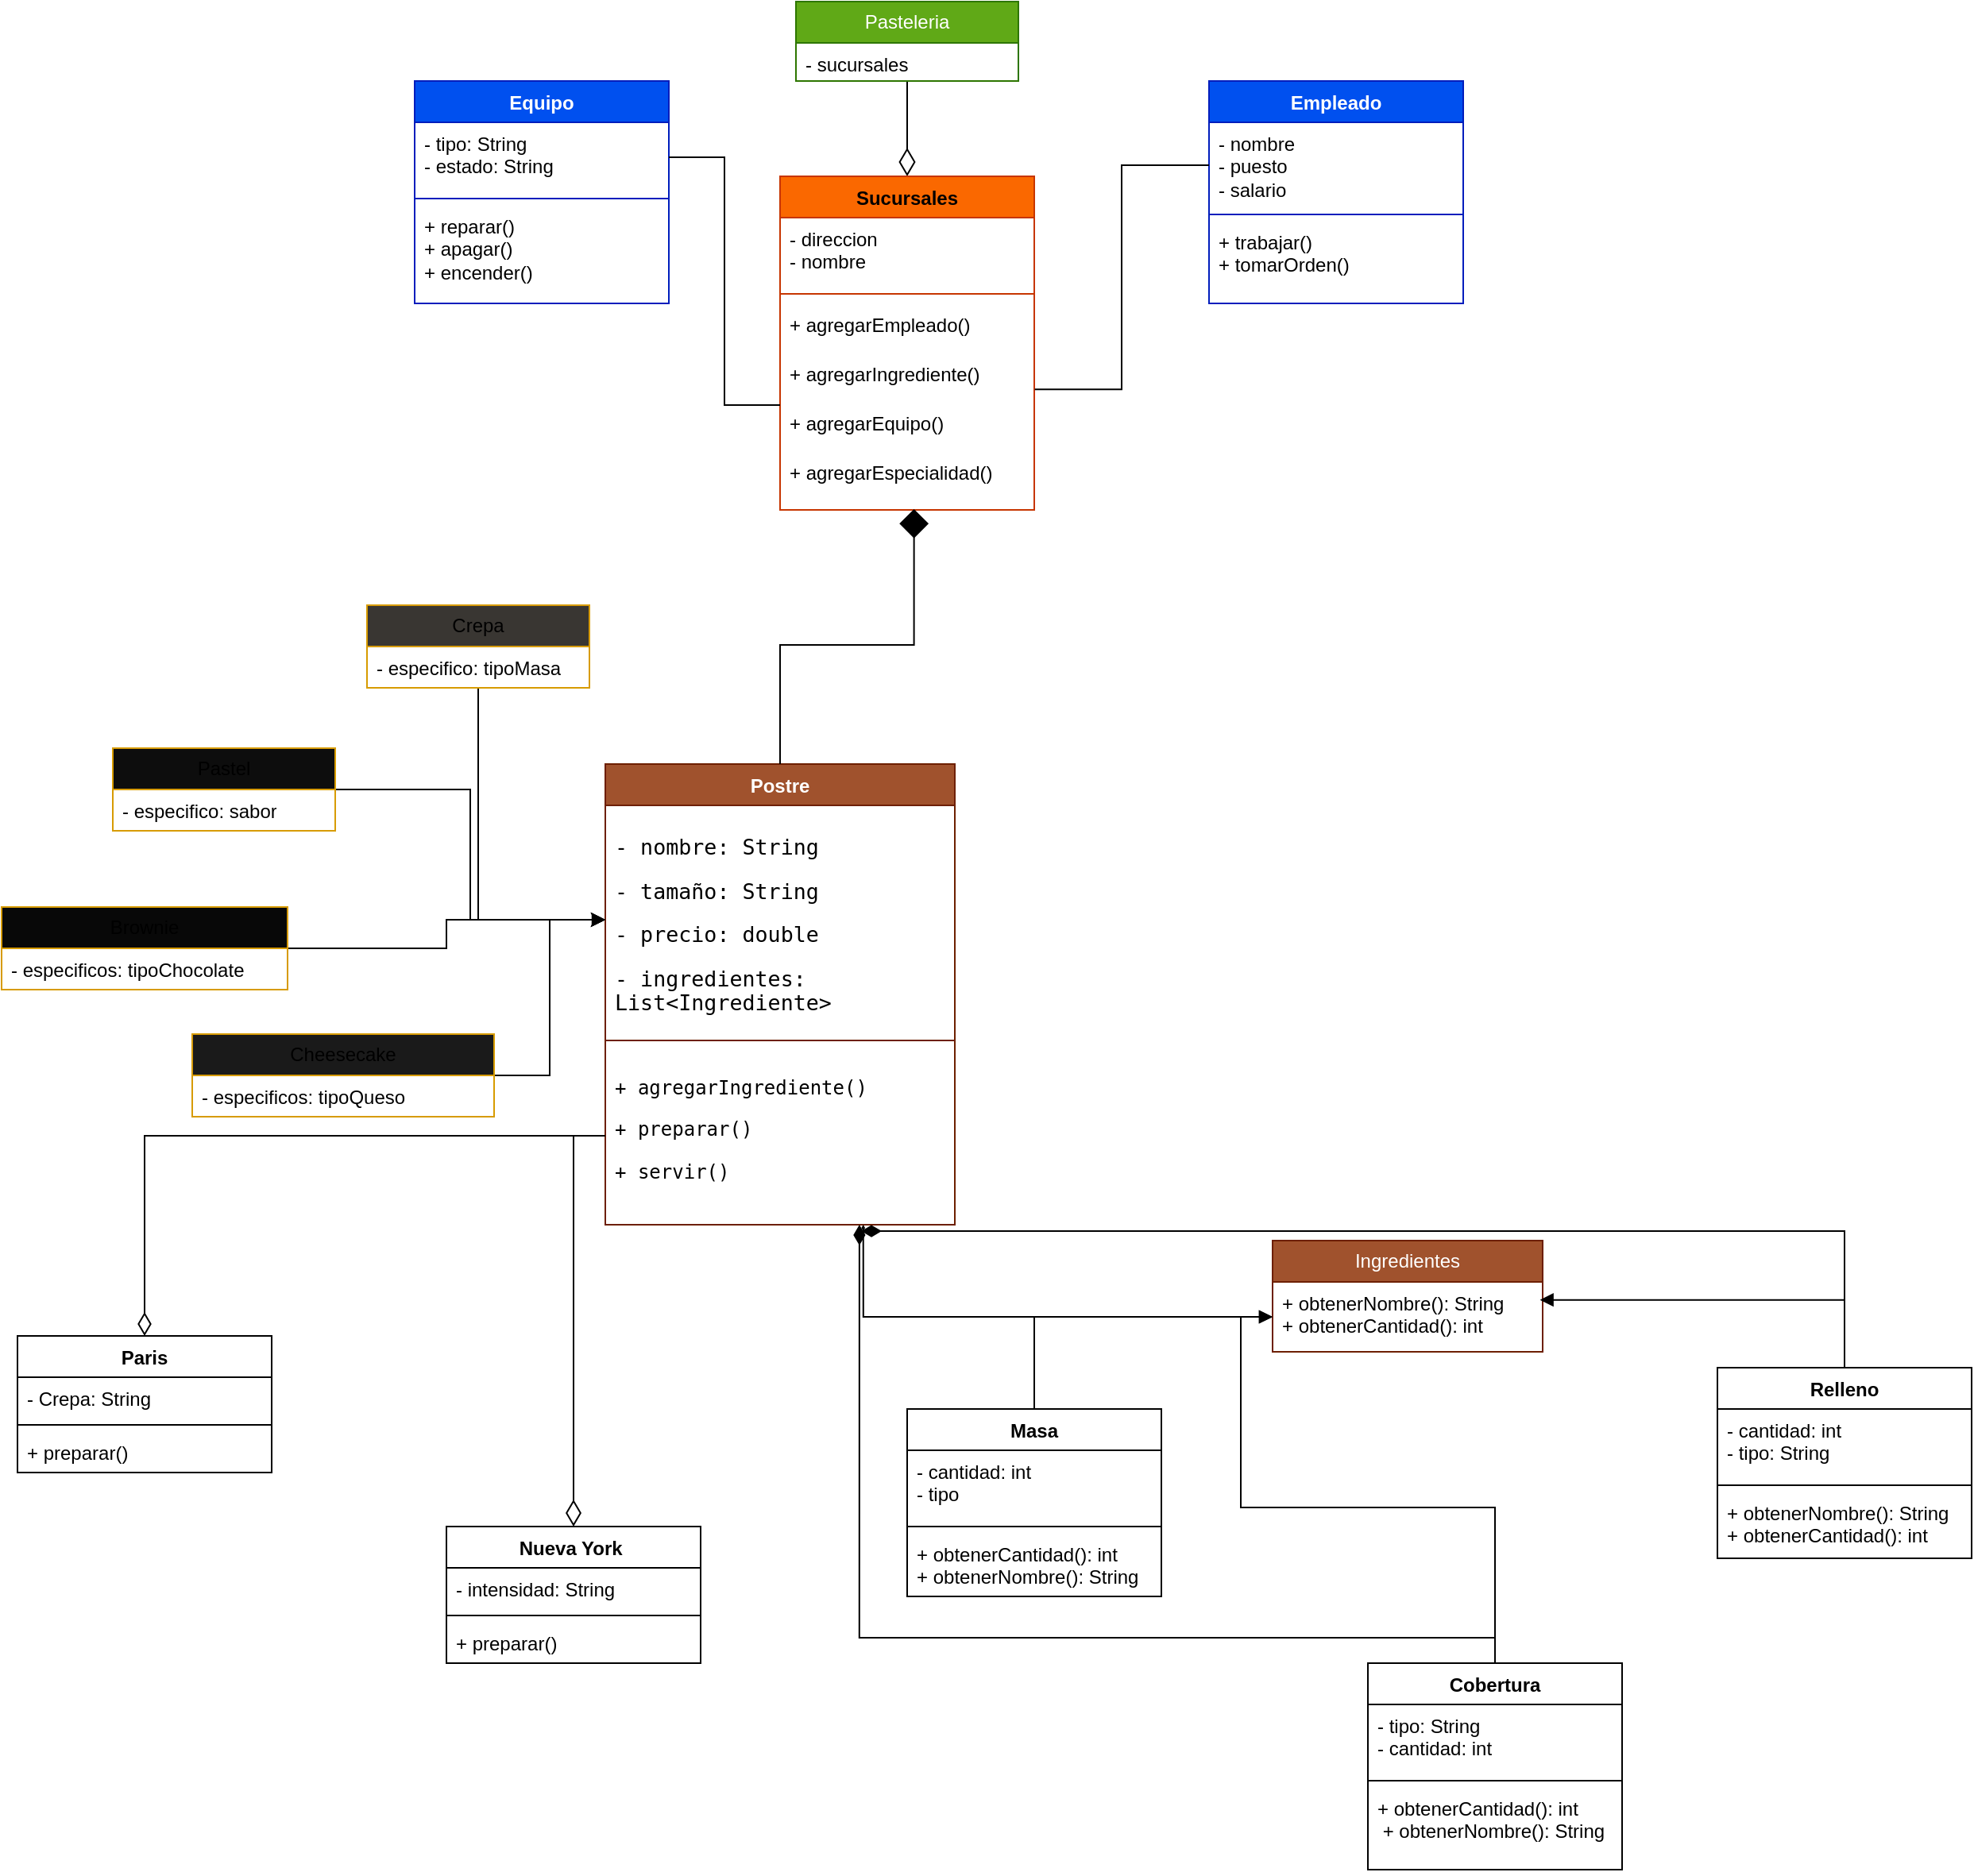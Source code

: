 <mxfile version="21.6.5" type="device">
  <diagram name="Página-1" id="fpiejrQl7EZQ2hVn-5kG">
    <mxGraphModel dx="1829" dy="524" grid="1" gridSize="10" guides="1" tooltips="1" connect="1" arrows="1" fold="1" page="1" pageScale="1" pageWidth="827" pageHeight="1169" math="0" shadow="0">
      <root>
        <mxCell id="0" />
        <mxCell id="1" parent="0" />
        <mxCell id="qX129iivnozl7F93I-CF-3" style="edgeStyle=orthogonalEdgeStyle;rounded=0;orthogonalLoop=1;jettySize=auto;html=1;exitX=0.5;exitY=1;exitDx=0;exitDy=0;" parent="1" edge="1">
          <mxGeometry relative="1" as="geometry">
            <mxPoint x="414" y="140" as="sourcePoint" />
            <mxPoint x="414" y="140" as="targetPoint" />
          </mxGeometry>
        </mxCell>
        <mxCell id="ytvgkSkHLtnptRYN7N96-9" style="edgeStyle=orthogonalEdgeStyle;rounded=0;orthogonalLoop=1;jettySize=auto;html=1;endArrow=diamondThin;endFill=0;endSize=15;" parent="1" source="VerWk3KQ8aKM1fs5bpjp-9" target="VerWk3KQ8aKM1fs5bpjp-13" edge="1">
          <mxGeometry relative="1" as="geometry" />
        </mxCell>
        <mxCell id="VerWk3KQ8aKM1fs5bpjp-9" value="Pasteleria" style="swimlane;fontStyle=0;childLayout=stackLayout;horizontal=1;startSize=26;fillColor=#60a917;horizontalStack=0;resizeParent=1;resizeParentMax=0;resizeLast=0;collapsible=1;marginBottom=0;whiteSpace=wrap;html=1;fontColor=#ffffff;strokeColor=#2D7600;" parent="1" vertex="1">
          <mxGeometry x="-40" y="30" width="140" height="50" as="geometry" />
        </mxCell>
        <mxCell id="VerWk3KQ8aKM1fs5bpjp-10" value="- sucursales" style="text;strokeColor=none;fillColor=none;align=left;verticalAlign=top;spacingLeft=4;spacingRight=4;overflow=hidden;rotatable=0;points=[[0,0.5],[1,0.5]];portConstraint=eastwest;whiteSpace=wrap;html=1;" parent="VerWk3KQ8aKM1fs5bpjp-9" vertex="1">
          <mxGeometry y="26" width="140" height="24" as="geometry" />
        </mxCell>
        <mxCell id="VerWk3KQ8aKM1fs5bpjp-13" value="Sucursales" style="swimlane;fontStyle=1;align=center;verticalAlign=top;childLayout=stackLayout;horizontal=1;startSize=26;horizontalStack=0;resizeParent=1;resizeParentMax=0;resizeLast=0;collapsible=1;marginBottom=0;whiteSpace=wrap;html=1;fillColor=#fa6800;fontColor=#000000;strokeColor=#C73500;" parent="1" vertex="1">
          <mxGeometry x="-50" y="140" width="160" height="210" as="geometry" />
        </mxCell>
        <mxCell id="VerWk3KQ8aKM1fs5bpjp-14" value="- direccion&amp;nbsp;&lt;br&gt;- nombre" style="text;strokeColor=none;fillColor=none;align=left;verticalAlign=top;spacingLeft=4;spacingRight=4;overflow=hidden;rotatable=0;points=[[0,0.5],[1,0.5]];portConstraint=eastwest;whiteSpace=wrap;html=1;" parent="VerWk3KQ8aKM1fs5bpjp-13" vertex="1">
          <mxGeometry y="26" width="160" height="44" as="geometry" />
        </mxCell>
        <mxCell id="VerWk3KQ8aKM1fs5bpjp-15" value="" style="line;strokeWidth=1;fillColor=none;align=left;verticalAlign=middle;spacingTop=-1;spacingLeft=3;spacingRight=3;rotatable=0;labelPosition=right;points=[];portConstraint=eastwest;strokeColor=inherit;" parent="VerWk3KQ8aKM1fs5bpjp-13" vertex="1">
          <mxGeometry y="70" width="160" height="8" as="geometry" />
        </mxCell>
        <mxCell id="VerWk3KQ8aKM1fs5bpjp-16" value="&lt;h3 style=&quot;margin-top:0cm;mso-pagination:widow-orphan;page-break-after:auto&quot;&gt;&lt;font style=&quot;font-size: 12px; font-weight: normal;&quot;&gt;&lt;a name=&quot;_e1xxvhagcpro&quot;&gt;&lt;/a&gt;&lt;span style=&quot;&quot; lang=&quot;es&quot;&gt;+ agregarEmpleado()&lt;/span&gt;&lt;/font&gt;&lt;/h3&gt;&lt;h3 style=&quot;margin-top:0cm;mso-pagination:widow-orphan;page-break-after:auto&quot;&gt;&lt;span style=&quot;line-height: 115%; font-size: 12px; font-weight: normal;&quot; lang=&quot;es&quot;&gt;&lt;font style=&quot;font-size: 12px;&quot;&gt;+ agregarIngrediente()&lt;/font&gt;&lt;/span&gt;&lt;/h3&gt;&lt;h3 style=&quot;margin-top:0cm;mso-pagination:widow-orphan;page-break-after:auto&quot;&gt;&lt;span style=&quot;line-height: 115%; font-size: 12px; font-weight: normal;&quot; lang=&quot;es&quot;&gt;&lt;font style=&quot;font-size: 12px;&quot;&gt;+ agregarEquipo()&lt;/font&gt;&lt;/span&gt;&lt;/h3&gt;&lt;h3 style=&quot;margin-top:0cm;mso-pagination:widow-orphan;page-break-after:auto&quot;&gt;&lt;span style=&quot;line-height: 115%; font-size: 12px; font-weight: normal;&quot; lang=&quot;es&quot;&gt;&lt;font style=&quot;font-size: 12px;&quot;&gt;+ agregarEspecialidad()&lt;/font&gt;&lt;/span&gt;&lt;b&gt;&lt;span style=&quot;font-size: 9pt; line-height: 115%;&quot; lang=&quot;es&quot;&gt;&lt;/span&gt;&lt;/b&gt;&lt;/h3&gt;" style="text;strokeColor=none;fillColor=none;align=left;verticalAlign=top;spacingLeft=4;spacingRight=4;overflow=hidden;rotatable=0;points=[[0,0.5],[1,0.5]];portConstraint=eastwest;whiteSpace=wrap;html=1;" parent="VerWk3KQ8aKM1fs5bpjp-13" vertex="1">
          <mxGeometry y="78" width="160" height="132" as="geometry" />
        </mxCell>
        <mxCell id="VerWk3KQ8aKM1fs5bpjp-17" value="Empleado" style="swimlane;fontStyle=1;align=center;verticalAlign=top;childLayout=stackLayout;horizontal=1;startSize=26;horizontalStack=0;resizeParent=1;resizeParentMax=0;resizeLast=0;collapsible=1;marginBottom=0;whiteSpace=wrap;html=1;fillColor=#0050ef;fontColor=#ffffff;strokeColor=#001DBC;" parent="1" vertex="1">
          <mxGeometry x="220" y="80" width="160" height="140" as="geometry" />
        </mxCell>
        <mxCell id="VerWk3KQ8aKM1fs5bpjp-18" value="- nombre&lt;div&gt;- puesto&lt;/div&gt;&lt;div&gt;- salario&lt;/div&gt;" style="text;strokeColor=none;fillColor=none;align=left;verticalAlign=top;spacingLeft=4;spacingRight=4;overflow=hidden;rotatable=0;points=[[0,0.5],[1,0.5]];portConstraint=eastwest;whiteSpace=wrap;html=1;" parent="VerWk3KQ8aKM1fs5bpjp-17" vertex="1">
          <mxGeometry y="26" width="160" height="54" as="geometry" />
        </mxCell>
        <mxCell id="VerWk3KQ8aKM1fs5bpjp-19" value="" style="line;strokeWidth=1;fillColor=none;align=left;verticalAlign=middle;spacingTop=-1;spacingLeft=3;spacingRight=3;rotatable=0;labelPosition=right;points=[];portConstraint=eastwest;strokeColor=inherit;" parent="VerWk3KQ8aKM1fs5bpjp-17" vertex="1">
          <mxGeometry y="80" width="160" height="8" as="geometry" />
        </mxCell>
        <mxCell id="VerWk3KQ8aKM1fs5bpjp-20" value="+ trabajar()&lt;div&gt;+ tomarOrden()&lt;/div&gt;" style="text;strokeColor=none;fillColor=none;align=left;verticalAlign=top;spacingLeft=4;spacingRight=4;overflow=hidden;rotatable=0;points=[[0,0.5],[1,0.5]];portConstraint=eastwest;whiteSpace=wrap;html=1;" parent="VerWk3KQ8aKM1fs5bpjp-17" vertex="1">
          <mxGeometry y="88" width="160" height="52" as="geometry" />
        </mxCell>
        <mxCell id="VerWk3KQ8aKM1fs5bpjp-26" value="Ingredientes" style="swimlane;fontStyle=0;childLayout=stackLayout;horizontal=1;startSize=26;fillColor=#a0522d;horizontalStack=0;resizeParent=1;resizeParentMax=0;resizeLast=0;collapsible=1;marginBottom=0;whiteSpace=wrap;html=1;fontColor=#ffffff;strokeColor=#6D1F00;" parent="1" vertex="1">
          <mxGeometry x="260" y="810" width="170" height="70" as="geometry" />
        </mxCell>
        <mxCell id="VerWk3KQ8aKM1fs5bpjp-27" value="+ obtenerNombre(): String&lt;div&gt;+ obtenerCantidad(): int&lt;br&gt;&lt;/div&gt;" style="text;strokeColor=none;fillColor=none;align=left;verticalAlign=top;spacingLeft=4;spacingRight=4;overflow=hidden;rotatable=0;points=[[0,0.5],[1,0.5]];portConstraint=eastwest;whiteSpace=wrap;html=1;" parent="VerWk3KQ8aKM1fs5bpjp-26" vertex="1">
          <mxGeometry y="26" width="170" height="44" as="geometry" />
        </mxCell>
        <mxCell id="VerWk3KQ8aKM1fs5bpjp-30" value="Postre" style="swimlane;fontStyle=1;align=center;verticalAlign=top;childLayout=stackLayout;horizontal=1;startSize=26;horizontalStack=0;resizeParent=1;resizeParentMax=0;resizeLast=0;collapsible=1;marginBottom=0;whiteSpace=wrap;html=1;fillColor=#a0522d;fontColor=#ffffff;strokeColor=#6D1F00;" parent="1" vertex="1">
          <mxGeometry x="-160" y="510" width="220" height="290" as="geometry" />
        </mxCell>
        <mxCell id="VerWk3KQ8aKM1fs5bpjp-31" value="&lt;p class=&quot;MsoNormal&quot;&gt;&lt;code&gt;&lt;span style=&quot;font-size:10.0pt;line-height:&lt;br/&gt;115%;mso-fareast-font-family:Arial&quot; lang=&quot;es&quot;&gt;- nombre: String&lt;/span&gt;&lt;/code&gt;&lt;span lang=&quot;es&quot;&gt;&amp;nbsp;&lt;/span&gt;&lt;/p&gt;&lt;p class=&quot;MsoNormal&quot;&gt;&lt;code&gt;&lt;span style=&quot;font-size:10.0pt;line-height:115%;&lt;br/&gt;mso-fareast-font-family:Arial&quot; lang=&quot;es&quot;&gt;- tamaño: String&lt;/span&gt;&lt;/code&gt;&lt;/p&gt;&lt;p class=&quot;MsoNormal&quot;&gt;&lt;code&gt;&lt;span style=&quot;font-size:10.0pt;line-height:115%;&lt;br/&gt;mso-fareast-font-family:Arial&quot; lang=&quot;es&quot;&gt;- precio: double&lt;/span&gt;&lt;/code&gt;&lt;/p&gt;&lt;p class=&quot;MsoNormal&quot;&gt;&lt;code&gt;&lt;span style=&quot;font-size:10.0pt;line-height:115%;&lt;br/&gt;mso-fareast-font-family:Arial&quot; lang=&quot;es&quot;&gt;- ingredientes:&lt;br&gt;List&amp;lt;Ingrediente&amp;gt;&lt;/span&gt;&lt;/code&gt;&lt;span lang=&quot;es&quot;&gt;&lt;/span&gt;&lt;/p&gt;" style="text;strokeColor=none;fillColor=none;align=left;verticalAlign=top;spacingLeft=4;spacingRight=4;overflow=hidden;rotatable=0;points=[[0,0.5],[1,0.5]];portConstraint=eastwest;whiteSpace=wrap;html=1;" parent="VerWk3KQ8aKM1fs5bpjp-30" vertex="1">
          <mxGeometry y="26" width="220" height="144" as="geometry" />
        </mxCell>
        <mxCell id="VerWk3KQ8aKM1fs5bpjp-32" value="" style="line;strokeWidth=1;fillColor=none;align=left;verticalAlign=middle;spacingTop=-1;spacingLeft=3;spacingRight=3;rotatable=0;labelPosition=right;points=[];portConstraint=eastwest;strokeColor=inherit;" parent="VerWk3KQ8aKM1fs5bpjp-30" vertex="1">
          <mxGeometry y="170" width="220" height="8" as="geometry" />
        </mxCell>
        <mxCell id="VerWk3KQ8aKM1fs5bpjp-33" value="&lt;p style=&quot;&quot; class=&quot;MsoNormal&quot;&gt;&lt;code&gt;&lt;span style=&quot;&quot; lang=&quot;es&quot;&gt;&lt;font style=&quot;font-size: 12px;&quot;&gt;+ agregarIngrediente()&lt;/font&gt;&lt;/span&gt;&lt;/code&gt;&lt;/p&gt;&lt;p style=&quot;&quot; class=&quot;MsoNormal&quot;&gt;&lt;font style=&quot;font-size: 12px;&quot;&gt;&lt;span lang=&quot;es&quot;&gt; &lt;/span&gt;&lt;code&gt;&lt;span style=&quot;line-height: 115%;&quot; lang=&quot;es&quot;&gt;+ preparar()&lt;/span&gt;&lt;/code&gt;&lt;/font&gt;&lt;/p&gt;&lt;p style=&quot;&quot; class=&quot;MsoNormal&quot;&gt;&lt;code&gt;&lt;span style=&quot;line-height: 115%;&quot; lang=&quot;es&quot;&gt;&lt;font style=&quot;font-size: 12px;&quot;&gt;+ servir()&lt;/font&gt;&lt;/span&gt;&lt;/code&gt;&lt;code&gt;&lt;span style=&quot;mso-ansi-font-size:11.0pt;mso-bidi-font-size:11.0pt;line-height:&lt;br/&gt;115%;font-family:&amp;quot;Arial&amp;quot;,sans-serif;mso-fareast-font-family:Arial&quot; lang=&quot;es&quot;&gt;&lt;/span&gt;&lt;/code&gt;&lt;/p&gt;" style="text;strokeColor=none;fillColor=none;align=left;verticalAlign=top;spacingLeft=4;spacingRight=4;overflow=hidden;rotatable=0;points=[[0,0.5],[1,0.5]];portConstraint=eastwest;whiteSpace=wrap;html=1;" parent="VerWk3KQ8aKM1fs5bpjp-30" vertex="1">
          <mxGeometry y="178" width="220" height="112" as="geometry" />
        </mxCell>
        <mxCell id="VerWk3KQ8aKM1fs5bpjp-34" value="Paris" style="swimlane;fontStyle=1;align=center;verticalAlign=top;childLayout=stackLayout;horizontal=1;startSize=26;horizontalStack=0;resizeParent=1;resizeParentMax=0;resizeLast=0;collapsible=1;marginBottom=0;whiteSpace=wrap;html=1;fillColor=none;" parent="1" vertex="1">
          <mxGeometry x="-530" y="870" width="160" height="86" as="geometry" />
        </mxCell>
        <mxCell id="VerWk3KQ8aKM1fs5bpjp-35" value="- Crepa: String" style="text;strokeColor=none;fillColor=none;align=left;verticalAlign=top;spacingLeft=4;spacingRight=4;overflow=hidden;rotatable=0;points=[[0,0.5],[1,0.5]];portConstraint=eastwest;whiteSpace=wrap;html=1;" parent="VerWk3KQ8aKM1fs5bpjp-34" vertex="1">
          <mxGeometry y="26" width="160" height="26" as="geometry" />
        </mxCell>
        <mxCell id="VerWk3KQ8aKM1fs5bpjp-36" value="" style="line;strokeWidth=1;fillColor=none;align=left;verticalAlign=middle;spacingTop=-1;spacingLeft=3;spacingRight=3;rotatable=0;labelPosition=right;points=[];portConstraint=eastwest;strokeColor=inherit;" parent="VerWk3KQ8aKM1fs5bpjp-34" vertex="1">
          <mxGeometry y="52" width="160" height="8" as="geometry" />
        </mxCell>
        <mxCell id="VerWk3KQ8aKM1fs5bpjp-37" value="+ preparar()" style="text;strokeColor=none;fillColor=none;align=left;verticalAlign=top;spacingLeft=4;spacingRight=4;overflow=hidden;rotatable=0;points=[[0,0.5],[1,0.5]];portConstraint=eastwest;whiteSpace=wrap;html=1;" parent="VerWk3KQ8aKM1fs5bpjp-34" vertex="1">
          <mxGeometry y="60" width="160" height="26" as="geometry" />
        </mxCell>
        <mxCell id="VerWk3KQ8aKM1fs5bpjp-38" value="Nueva York&amp;nbsp;" style="swimlane;fontStyle=1;align=center;verticalAlign=top;childLayout=stackLayout;horizontal=1;startSize=26;horizontalStack=0;resizeParent=1;resizeParentMax=0;resizeLast=0;collapsible=1;marginBottom=0;whiteSpace=wrap;html=1;fillColor=none;" parent="1" vertex="1">
          <mxGeometry x="-260" y="990" width="160" height="86" as="geometry" />
        </mxCell>
        <mxCell id="VerWk3KQ8aKM1fs5bpjp-39" value="- intensidad: String" style="text;strokeColor=none;fillColor=none;align=left;verticalAlign=top;spacingLeft=4;spacingRight=4;overflow=hidden;rotatable=0;points=[[0,0.5],[1,0.5]];portConstraint=eastwest;whiteSpace=wrap;html=1;" parent="VerWk3KQ8aKM1fs5bpjp-38" vertex="1">
          <mxGeometry y="26" width="160" height="26" as="geometry" />
        </mxCell>
        <mxCell id="VerWk3KQ8aKM1fs5bpjp-40" value="" style="line;strokeWidth=1;fillColor=none;align=left;verticalAlign=middle;spacingTop=-1;spacingLeft=3;spacingRight=3;rotatable=0;labelPosition=right;points=[];portConstraint=eastwest;strokeColor=inherit;" parent="VerWk3KQ8aKM1fs5bpjp-38" vertex="1">
          <mxGeometry y="52" width="160" height="8" as="geometry" />
        </mxCell>
        <mxCell id="VerWk3KQ8aKM1fs5bpjp-41" value="+ preparar()" style="text;strokeColor=none;fillColor=none;align=left;verticalAlign=top;spacingLeft=4;spacingRight=4;overflow=hidden;rotatable=0;points=[[0,0.5],[1,0.5]];portConstraint=eastwest;whiteSpace=wrap;html=1;" parent="VerWk3KQ8aKM1fs5bpjp-38" vertex="1">
          <mxGeometry y="60" width="160" height="26" as="geometry" />
        </mxCell>
        <mxCell id="VerWk3KQ8aKM1fs5bpjp-42" value="Equipo" style="swimlane;fontStyle=1;align=center;verticalAlign=top;childLayout=stackLayout;horizontal=1;startSize=26;horizontalStack=0;resizeParent=1;resizeParentMax=0;resizeLast=0;collapsible=1;marginBottom=0;whiteSpace=wrap;html=1;fillColor=#0050ef;fontColor=#ffffff;strokeColor=#001DBC;" parent="1" vertex="1">
          <mxGeometry x="-280" y="80" width="160" height="140" as="geometry" />
        </mxCell>
        <mxCell id="VerWk3KQ8aKM1fs5bpjp-43" value="- tipo: String&lt;div&gt;- estado: String&lt;br&gt;&lt;/div&gt;" style="text;strokeColor=none;fillColor=none;align=left;verticalAlign=top;spacingLeft=4;spacingRight=4;overflow=hidden;rotatable=0;points=[[0,0.5],[1,0.5]];portConstraint=eastwest;whiteSpace=wrap;html=1;" parent="VerWk3KQ8aKM1fs5bpjp-42" vertex="1">
          <mxGeometry y="26" width="160" height="44" as="geometry" />
        </mxCell>
        <mxCell id="VerWk3KQ8aKM1fs5bpjp-44" value="" style="line;strokeWidth=1;fillColor=none;align=left;verticalAlign=middle;spacingTop=-1;spacingLeft=3;spacingRight=3;rotatable=0;labelPosition=right;points=[];portConstraint=eastwest;strokeColor=inherit;" parent="VerWk3KQ8aKM1fs5bpjp-42" vertex="1">
          <mxGeometry y="70" width="160" height="8" as="geometry" />
        </mxCell>
        <mxCell id="VerWk3KQ8aKM1fs5bpjp-45" value="+ reparar()&lt;div&gt;+ apagar()&lt;br&gt;&lt;/div&gt;&lt;div&gt;+ encender()&lt;br&gt;&lt;/div&gt;" style="text;strokeColor=none;fillColor=none;align=left;verticalAlign=top;spacingLeft=4;spacingRight=4;overflow=hidden;rotatable=0;points=[[0,0.5],[1,0.5]];portConstraint=eastwest;whiteSpace=wrap;html=1;" parent="VerWk3KQ8aKM1fs5bpjp-42" vertex="1">
          <mxGeometry y="78" width="160" height="62" as="geometry" />
        </mxCell>
        <mxCell id="ytvgkSkHLtnptRYN7N96-12" style="edgeStyle=orthogonalEdgeStyle;rounded=0;orthogonalLoop=1;jettySize=auto;html=1;entryX=0;entryY=0.5;entryDx=0;entryDy=0;endArrow=block;endFill=1;" parent="1" source="VerWk3KQ8aKM1fs5bpjp-46" target="VerWk3KQ8aKM1fs5bpjp-27" edge="1">
          <mxGeometry relative="1" as="geometry" />
        </mxCell>
        <mxCell id="VerWk3KQ8aKM1fs5bpjp-46" value="Cobertura" style="swimlane;fontStyle=1;align=center;verticalAlign=top;childLayout=stackLayout;horizontal=1;startSize=26;horizontalStack=0;resizeParent=1;resizeParentMax=0;resizeLast=0;collapsible=1;marginBottom=0;whiteSpace=wrap;html=1;fillColor=none;" parent="1" vertex="1">
          <mxGeometry x="320" y="1076" width="160" height="130" as="geometry" />
        </mxCell>
        <mxCell id="VerWk3KQ8aKM1fs5bpjp-47" value="- tipo: String&lt;div&gt;- cantidad: int&lt;br&gt;&lt;/div&gt;" style="text;strokeColor=none;fillColor=none;align=left;verticalAlign=top;spacingLeft=4;spacingRight=4;overflow=hidden;rotatable=0;points=[[0,0.5],[1,0.5]];portConstraint=eastwest;whiteSpace=wrap;html=1;" parent="VerWk3KQ8aKM1fs5bpjp-46" vertex="1">
          <mxGeometry y="26" width="160" height="44" as="geometry" />
        </mxCell>
        <mxCell id="VerWk3KQ8aKM1fs5bpjp-48" value="" style="line;strokeWidth=1;fillColor=none;align=left;verticalAlign=middle;spacingTop=-1;spacingLeft=3;spacingRight=3;rotatable=0;labelPosition=right;points=[];portConstraint=eastwest;strokeColor=inherit;" parent="VerWk3KQ8aKM1fs5bpjp-46" vertex="1">
          <mxGeometry y="70" width="160" height="8" as="geometry" />
        </mxCell>
        <mxCell id="VerWk3KQ8aKM1fs5bpjp-49" value="+ obtenerCantidad(): int&lt;div&gt;&amp;nbsp;+ obtenerNombre(): String&lt;br&gt;&lt;/div&gt;" style="text;strokeColor=none;fillColor=none;align=left;verticalAlign=top;spacingLeft=4;spacingRight=4;overflow=hidden;rotatable=0;points=[[0,0.5],[1,0.5]];portConstraint=eastwest;whiteSpace=wrap;html=1;" parent="VerWk3KQ8aKM1fs5bpjp-46" vertex="1">
          <mxGeometry y="78" width="160" height="52" as="geometry" />
        </mxCell>
        <mxCell id="ytvgkSkHLtnptRYN7N96-11" style="edgeStyle=orthogonalEdgeStyle;rounded=0;orthogonalLoop=1;jettySize=auto;html=1;endArrow=block;endFill=1;" parent="1" source="ytvgkSkHLtnptRYN7N96-1" target="VerWk3KQ8aKM1fs5bpjp-27" edge="1">
          <mxGeometry relative="1" as="geometry" />
        </mxCell>
        <mxCell id="ytvgkSkHLtnptRYN7N96-1" value="Masa" style="swimlane;fontStyle=1;align=center;verticalAlign=top;childLayout=stackLayout;horizontal=1;startSize=26;horizontalStack=0;resizeParent=1;resizeParentMax=0;resizeLast=0;collapsible=1;marginBottom=0;whiteSpace=wrap;html=1;fillColor=none;" parent="1" vertex="1">
          <mxGeometry x="30" y="916" width="160" height="118" as="geometry" />
        </mxCell>
        <mxCell id="ytvgkSkHLtnptRYN7N96-2" value="- cantidad: int&lt;br&gt;- tipo&lt;br&gt;" style="text;fillColor=none;align=left;verticalAlign=top;spacingLeft=4;spacingRight=4;overflow=hidden;rotatable=0;points=[[0,0.5],[1,0.5]];portConstraint=eastwest;whiteSpace=wrap;html=1;" parent="ytvgkSkHLtnptRYN7N96-1" vertex="1">
          <mxGeometry y="26" width="160" height="44" as="geometry" />
        </mxCell>
        <mxCell id="ytvgkSkHLtnptRYN7N96-3" value="" style="line;strokeWidth=1;fillColor=none;align=left;verticalAlign=middle;spacingTop=-1;spacingLeft=3;spacingRight=3;rotatable=0;labelPosition=right;points=[];portConstraint=eastwest;strokeColor=inherit;" parent="ytvgkSkHLtnptRYN7N96-1" vertex="1">
          <mxGeometry y="70" width="160" height="8" as="geometry" />
        </mxCell>
        <mxCell id="ytvgkSkHLtnptRYN7N96-4" value="+ obtenerCantidad(): int&lt;div&gt;+ obtenerNombre(): String&lt;br&gt;&lt;/div&gt;" style="text;strokeColor=none;fillColor=none;align=left;verticalAlign=top;spacingLeft=4;spacingRight=4;overflow=hidden;rotatable=0;points=[[0,0.5],[1,0.5]];portConstraint=eastwest;whiteSpace=wrap;html=1;" parent="ytvgkSkHLtnptRYN7N96-1" vertex="1">
          <mxGeometry y="78" width="160" height="40" as="geometry" />
        </mxCell>
        <mxCell id="ytvgkSkHLtnptRYN7N96-5" value="Relleno" style="swimlane;fontStyle=1;align=center;verticalAlign=top;childLayout=stackLayout;horizontal=1;startSize=26;horizontalStack=0;resizeParent=1;resizeParentMax=0;resizeLast=0;collapsible=1;marginBottom=0;whiteSpace=wrap;html=1;fillColor=none;" parent="1" vertex="1">
          <mxGeometry x="540" y="890" width="160" height="120" as="geometry" />
        </mxCell>
        <mxCell id="ytvgkSkHLtnptRYN7N96-6" value="- cantidad: int&lt;div&gt;- tipo: String&lt;br&gt;&lt;/div&gt;" style="text;strokeColor=none;fillColor=none;align=left;verticalAlign=top;spacingLeft=4;spacingRight=4;overflow=hidden;rotatable=0;points=[[0,0.5],[1,0.5]];portConstraint=eastwest;whiteSpace=wrap;html=1;" parent="ytvgkSkHLtnptRYN7N96-5" vertex="1">
          <mxGeometry y="26" width="160" height="44" as="geometry" />
        </mxCell>
        <mxCell id="ytvgkSkHLtnptRYN7N96-7" value="" style="line;strokeWidth=1;fillColor=none;align=left;verticalAlign=middle;spacingTop=-1;spacingLeft=3;spacingRight=3;rotatable=0;labelPosition=right;points=[];portConstraint=eastwest;strokeColor=inherit;" parent="ytvgkSkHLtnptRYN7N96-5" vertex="1">
          <mxGeometry y="70" width="160" height="8" as="geometry" />
        </mxCell>
        <mxCell id="ytvgkSkHLtnptRYN7N96-8" value="+ obtenerNombre(): String&lt;div&gt;+ obtenerCantidad(): int&lt;br&gt;&lt;/div&gt;" style="text;strokeColor=none;fillColor=none;align=left;verticalAlign=top;spacingLeft=4;spacingRight=4;overflow=hidden;rotatable=0;points=[[0,0.5],[1,0.5]];portConstraint=eastwest;whiteSpace=wrap;html=1;" parent="ytvgkSkHLtnptRYN7N96-5" vertex="1">
          <mxGeometry y="78" width="160" height="42" as="geometry" />
        </mxCell>
        <mxCell id="ytvgkSkHLtnptRYN7N96-13" style="edgeStyle=orthogonalEdgeStyle;rounded=0;orthogonalLoop=1;jettySize=auto;html=1;entryX=0.99;entryY=0.258;entryDx=0;entryDy=0;entryPerimeter=0;endArrow=block;endFill=1;" parent="1" source="ytvgkSkHLtnptRYN7N96-5" target="VerWk3KQ8aKM1fs5bpjp-27" edge="1">
          <mxGeometry relative="1" as="geometry" />
        </mxCell>
        <mxCell id="ytvgkSkHLtnptRYN7N96-17" style="edgeStyle=orthogonalEdgeStyle;rounded=0;orthogonalLoop=1;jettySize=auto;html=1;entryX=0.738;entryY=1;entryDx=0;entryDy=0;entryPerimeter=0;endArrow=diamondThin;endFill=1;endSize=1;" parent="1" source="ytvgkSkHLtnptRYN7N96-1" target="VerWk3KQ8aKM1fs5bpjp-33" edge="1">
          <mxGeometry relative="1" as="geometry" />
        </mxCell>
        <mxCell id="ytvgkSkHLtnptRYN7N96-18" style="edgeStyle=orthogonalEdgeStyle;rounded=0;orthogonalLoop=1;jettySize=auto;html=1;entryX=0.727;entryY=1;entryDx=0;entryDy=0;entryPerimeter=0;endArrow=diamondThin;endFill=1;endSize=10;" parent="1" source="VerWk3KQ8aKM1fs5bpjp-46" target="VerWk3KQ8aKM1fs5bpjp-33" edge="1">
          <mxGeometry relative="1" as="geometry">
            <Array as="points">
              <mxPoint x="400" y="1060" />
              <mxPoint y="1060" />
            </Array>
          </mxGeometry>
        </mxCell>
        <mxCell id="ytvgkSkHLtnptRYN7N96-19" style="edgeStyle=orthogonalEdgeStyle;rounded=0;orthogonalLoop=1;jettySize=auto;html=1;entryX=0.732;entryY=1.036;entryDx=0;entryDy=0;entryPerimeter=0;endArrow=diamondThin;endFill=1;endSize=10;" parent="1" source="ytvgkSkHLtnptRYN7N96-5" target="VerWk3KQ8aKM1fs5bpjp-33" edge="1">
          <mxGeometry relative="1" as="geometry" />
        </mxCell>
        <mxCell id="ytvgkSkHLtnptRYN7N96-20" style="edgeStyle=orthogonalEdgeStyle;rounded=0;orthogonalLoop=1;jettySize=auto;html=1;endArrow=none;endFill=0;" parent="1" source="VerWk3KQ8aKM1fs5bpjp-43" target="VerWk3KQ8aKM1fs5bpjp-16" edge="1">
          <mxGeometry relative="1" as="geometry" />
        </mxCell>
        <mxCell id="ytvgkSkHLtnptRYN7N96-21" style="edgeStyle=orthogonalEdgeStyle;rounded=0;orthogonalLoop=1;jettySize=auto;html=1;entryX=1.002;entryY=0.425;entryDx=0;entryDy=0;entryPerimeter=0;endArrow=none;endFill=0;" parent="1" source="VerWk3KQ8aKM1fs5bpjp-18" target="VerWk3KQ8aKM1fs5bpjp-16" edge="1">
          <mxGeometry relative="1" as="geometry" />
        </mxCell>
        <mxCell id="ytvgkSkHLtnptRYN7N96-22" style="edgeStyle=orthogonalEdgeStyle;rounded=0;orthogonalLoop=1;jettySize=auto;html=1;entryX=0.527;entryY=0.996;entryDx=0;entryDy=0;entryPerimeter=0;endArrow=diamond;endFill=1;endSize=16;" parent="1" source="VerWk3KQ8aKM1fs5bpjp-30" target="VerWk3KQ8aKM1fs5bpjp-16" edge="1">
          <mxGeometry relative="1" as="geometry" />
        </mxCell>
        <mxCell id="bdzTcQv10o1yKzo-6-vT-21" style="edgeStyle=orthogonalEdgeStyle;rounded=0;orthogonalLoop=1;jettySize=auto;html=1;entryX=0;entryY=0.5;entryDx=0;entryDy=0;" edge="1" parent="1" source="bdzTcQv10o1yKzo-6-vT-5" target="VerWk3KQ8aKM1fs5bpjp-31">
          <mxGeometry relative="1" as="geometry" />
        </mxCell>
        <mxCell id="bdzTcQv10o1yKzo-6-vT-5" value="Crepa" style="swimlane;fontStyle=0;childLayout=stackLayout;horizontal=1;startSize=26;fillColor=#393632;horizontalStack=0;resizeParent=1;resizeParentMax=0;resizeLast=0;collapsible=1;marginBottom=0;whiteSpace=wrap;html=1;strokeColor=#d79b00;" vertex="1" parent="1">
          <mxGeometry x="-310" y="410" width="140" height="52" as="geometry" />
        </mxCell>
        <mxCell id="bdzTcQv10o1yKzo-6-vT-6" value="- especifico: tipoMasa" style="text;strokeColor=none;fillColor=none;align=left;verticalAlign=top;spacingLeft=4;spacingRight=4;overflow=hidden;rotatable=0;points=[[0,0.5],[1,0.5]];portConstraint=eastwest;whiteSpace=wrap;html=1;" vertex="1" parent="bdzTcQv10o1yKzo-6-vT-5">
          <mxGeometry y="26" width="140" height="26" as="geometry" />
        </mxCell>
        <mxCell id="bdzTcQv10o1yKzo-6-vT-22" style="edgeStyle=orthogonalEdgeStyle;rounded=0;orthogonalLoop=1;jettySize=auto;html=1;entryX=0;entryY=0.5;entryDx=0;entryDy=0;" edge="1" parent="1" source="bdzTcQv10o1yKzo-6-vT-9" target="VerWk3KQ8aKM1fs5bpjp-31">
          <mxGeometry relative="1" as="geometry" />
        </mxCell>
        <mxCell id="bdzTcQv10o1yKzo-6-vT-9" value="Pastel" style="swimlane;fontStyle=0;childLayout=stackLayout;horizontal=1;startSize=26;fillColor=#0d0d0d;horizontalStack=0;resizeParent=1;resizeParentMax=0;resizeLast=0;collapsible=1;marginBottom=0;whiteSpace=wrap;html=1;strokeColor=#d79b00;" vertex="1" parent="1">
          <mxGeometry x="-470" y="500" width="140" height="52" as="geometry" />
        </mxCell>
        <mxCell id="bdzTcQv10o1yKzo-6-vT-11" value="- especifico: sabor&lt;br&gt;" style="text;strokeColor=none;fillColor=none;align=left;verticalAlign=top;spacingLeft=4;spacingRight=4;overflow=hidden;rotatable=0;points=[[0,0.5],[1,0.5]];portConstraint=eastwest;whiteSpace=wrap;html=1;" vertex="1" parent="bdzTcQv10o1yKzo-6-vT-9">
          <mxGeometry y="26" width="140" height="26" as="geometry" />
        </mxCell>
        <mxCell id="bdzTcQv10o1yKzo-6-vT-24" style="edgeStyle=orthogonalEdgeStyle;rounded=0;orthogonalLoop=1;jettySize=auto;html=1;entryX=0;entryY=0.5;entryDx=0;entryDy=0;" edge="1" parent="1" source="bdzTcQv10o1yKzo-6-vT-13" target="VerWk3KQ8aKM1fs5bpjp-31">
          <mxGeometry relative="1" as="geometry" />
        </mxCell>
        <mxCell id="bdzTcQv10o1yKzo-6-vT-13" value="Cheesecake" style="swimlane;fontStyle=0;childLayout=stackLayout;horizontal=1;startSize=26;fillColor=#1a1a1a;horizontalStack=0;resizeParent=1;resizeParentMax=0;resizeLast=0;collapsible=1;marginBottom=0;whiteSpace=wrap;html=1;strokeColor=#d79b00;" vertex="1" parent="1">
          <mxGeometry x="-420" y="680" width="190" height="52" as="geometry" />
        </mxCell>
        <mxCell id="bdzTcQv10o1yKzo-6-vT-15" value="- especificos: tipoQueso" style="text;strokeColor=none;fillColor=none;align=left;verticalAlign=top;spacingLeft=4;spacingRight=4;overflow=hidden;rotatable=0;points=[[0,0.5],[1,0.5]];portConstraint=eastwest;whiteSpace=wrap;html=1;" vertex="1" parent="bdzTcQv10o1yKzo-6-vT-13">
          <mxGeometry y="26" width="190" height="26" as="geometry" />
        </mxCell>
        <mxCell id="bdzTcQv10o1yKzo-6-vT-25" style="edgeStyle=orthogonalEdgeStyle;rounded=0;orthogonalLoop=1;jettySize=auto;html=1;entryX=0;entryY=0.5;entryDx=0;entryDy=0;endArrow=block;endFill=1;" edge="1" parent="1" source="bdzTcQv10o1yKzo-6-vT-17" target="VerWk3KQ8aKM1fs5bpjp-31">
          <mxGeometry relative="1" as="geometry" />
        </mxCell>
        <mxCell id="bdzTcQv10o1yKzo-6-vT-17" value="Brownie" style="swimlane;fontStyle=0;childLayout=stackLayout;horizontal=1;startSize=26;fillColor=#080808;horizontalStack=0;resizeParent=1;resizeParentMax=0;resizeLast=0;collapsible=1;marginBottom=0;whiteSpace=wrap;html=1;strokeColor=#d79b00;" vertex="1" parent="1">
          <mxGeometry x="-540" y="600" width="180" height="52" as="geometry" />
        </mxCell>
        <mxCell id="bdzTcQv10o1yKzo-6-vT-18" value="- especificos: tipoChocolate" style="text;strokeColor=none;fillColor=none;align=left;verticalAlign=top;spacingLeft=4;spacingRight=4;overflow=hidden;rotatable=0;points=[[0,0.5],[1,0.5]];portConstraint=eastwest;whiteSpace=wrap;html=1;" vertex="1" parent="bdzTcQv10o1yKzo-6-vT-17">
          <mxGeometry y="26" width="180" height="26" as="geometry" />
        </mxCell>
        <mxCell id="bdzTcQv10o1yKzo-6-vT-26" style="edgeStyle=orthogonalEdgeStyle;rounded=0;orthogonalLoop=1;jettySize=auto;html=1;endArrow=diamondThin;endFill=0;endSize=12;" edge="1" parent="1" source="VerWk3KQ8aKM1fs5bpjp-33" target="VerWk3KQ8aKM1fs5bpjp-34">
          <mxGeometry relative="1" as="geometry" />
        </mxCell>
        <mxCell id="bdzTcQv10o1yKzo-6-vT-27" style="edgeStyle=orthogonalEdgeStyle;rounded=0;orthogonalLoop=1;jettySize=auto;html=1;entryX=0.5;entryY=0;entryDx=0;entryDy=0;endArrow=diamondThin;endFill=0;endSize=14;" edge="1" parent="1" source="VerWk3KQ8aKM1fs5bpjp-33" target="VerWk3KQ8aKM1fs5bpjp-38">
          <mxGeometry relative="1" as="geometry">
            <Array as="points">
              <mxPoint x="-180" y="744" />
              <mxPoint x="-180" y="990" />
            </Array>
          </mxGeometry>
        </mxCell>
      </root>
    </mxGraphModel>
  </diagram>
</mxfile>

